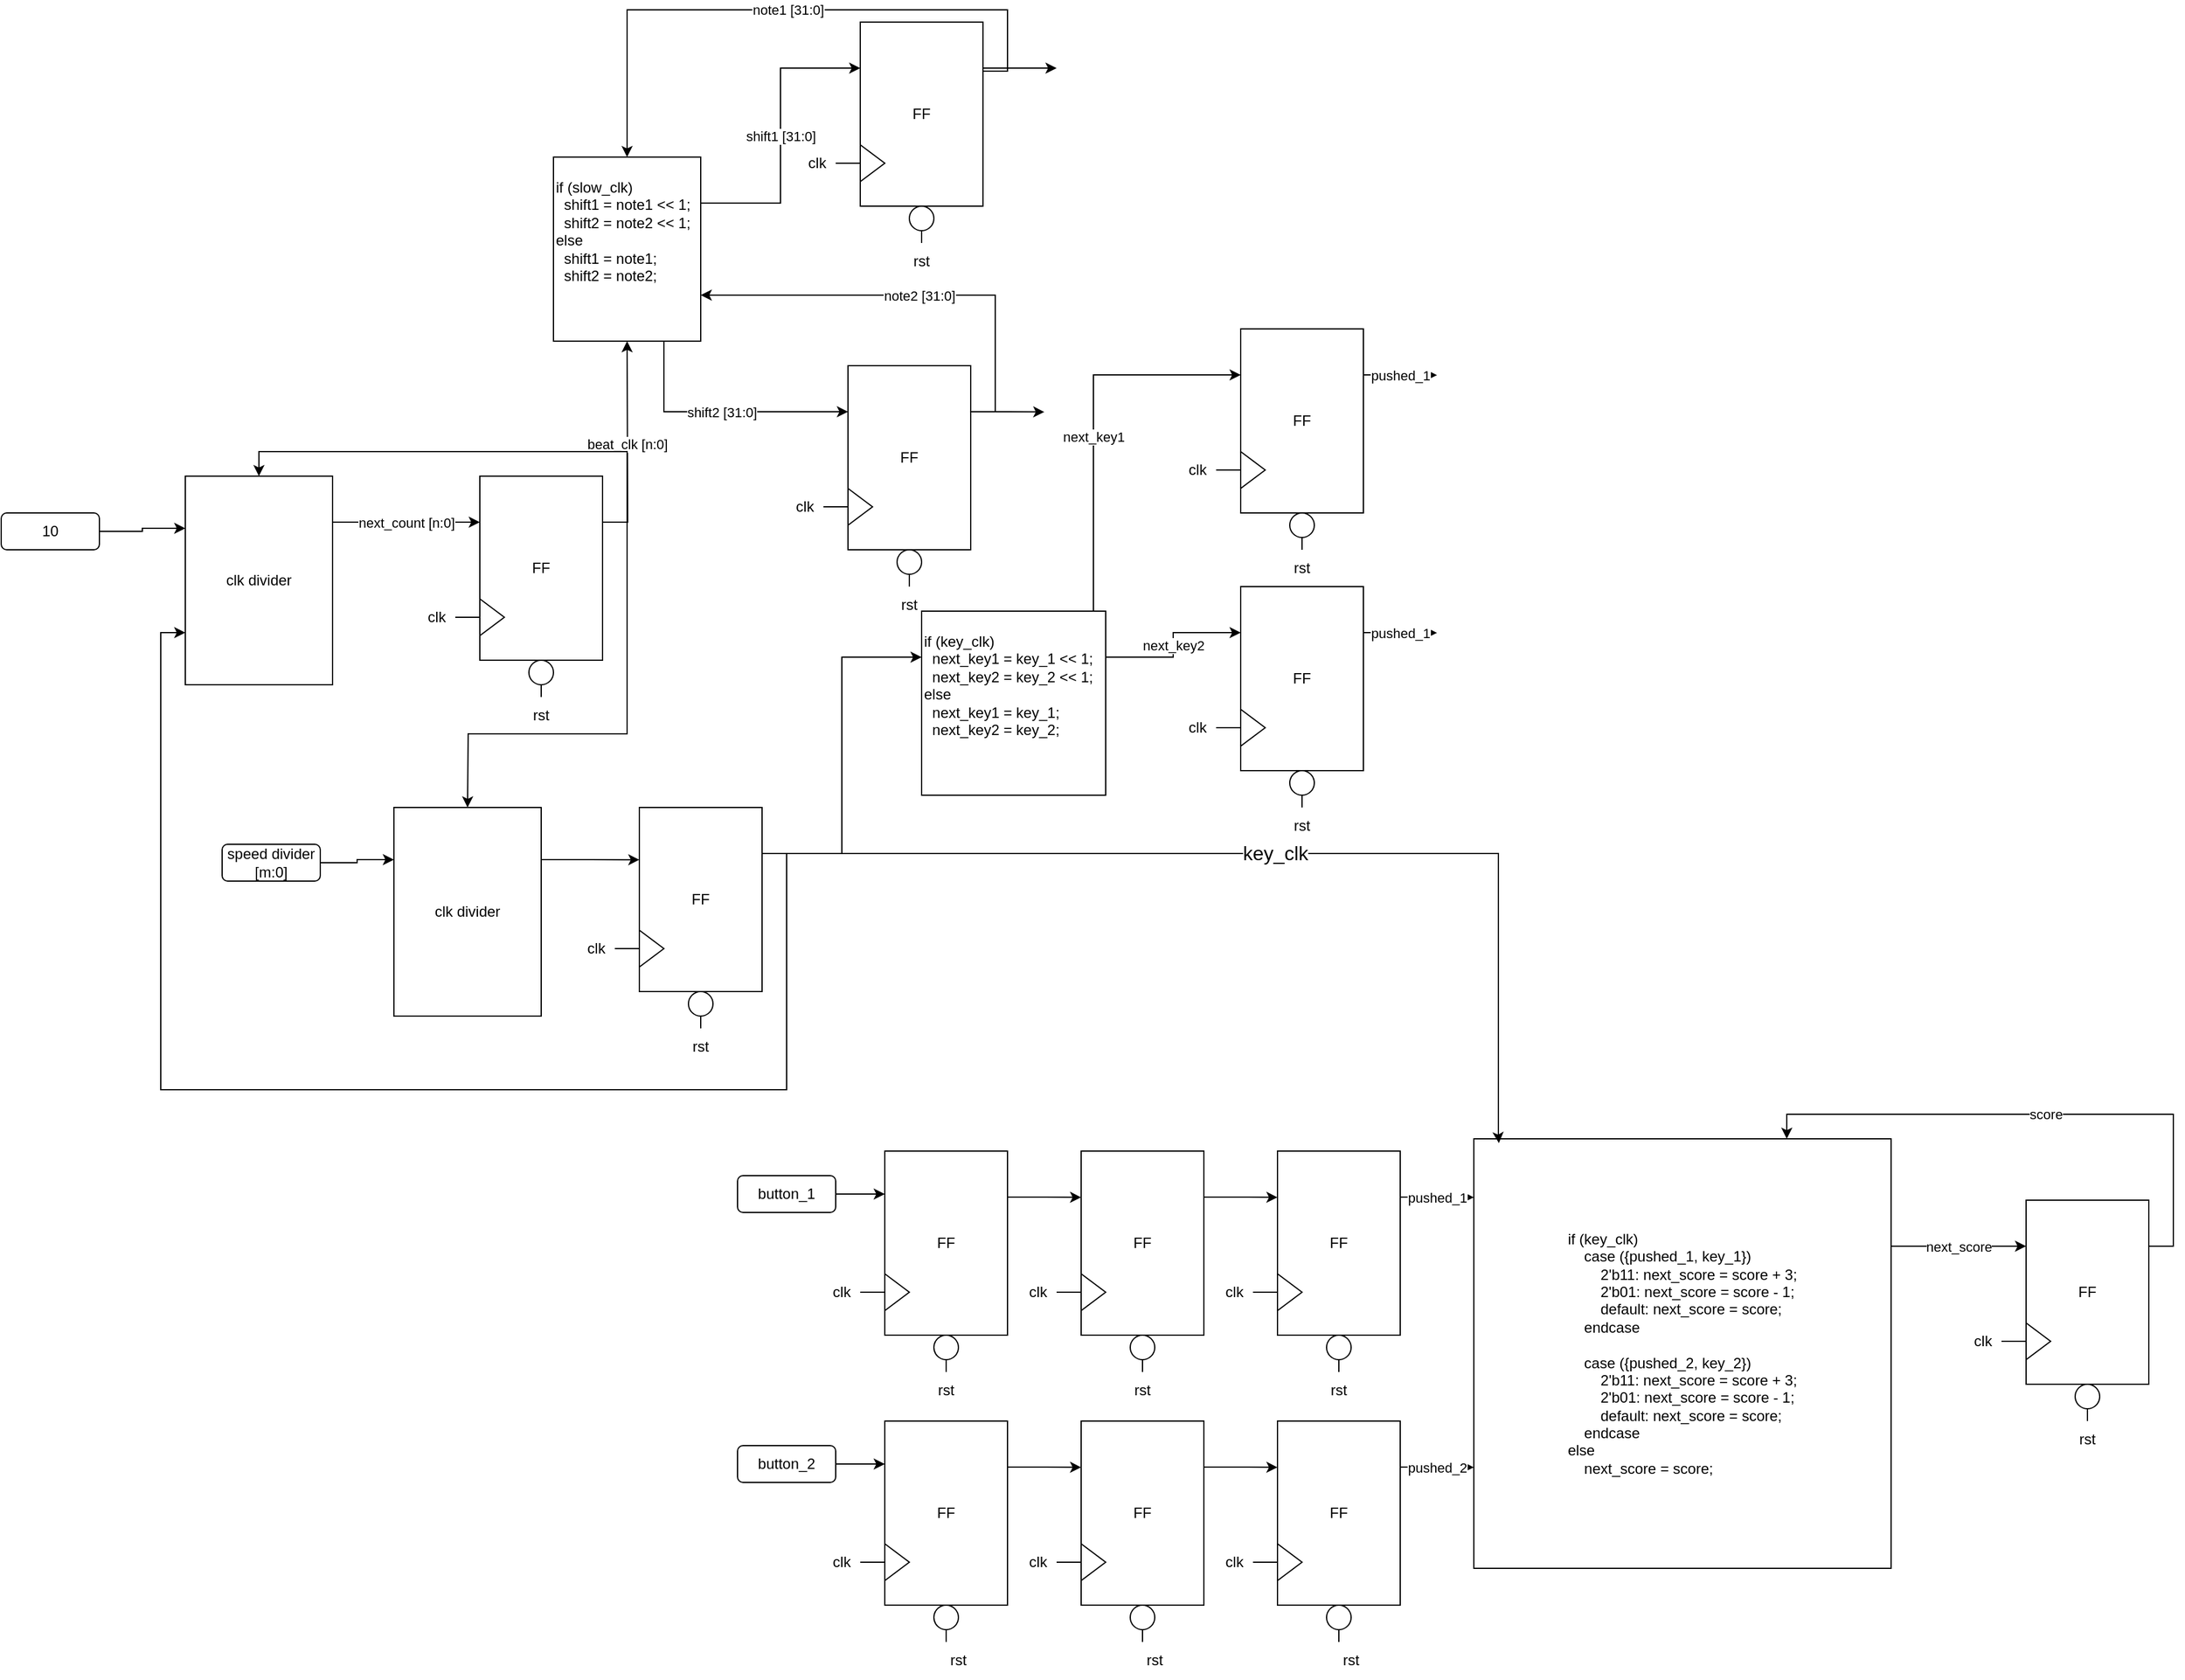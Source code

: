 <mxfile version="21.4.0" type="github">
  <diagram name="Page-1" id="1S8q2XNDmcsXaV_S7nfN">
    <mxGraphModel dx="2294" dy="880" grid="1" gridSize="10" guides="1" tooltips="1" connect="1" arrows="1" fold="1" page="1" pageScale="1" pageWidth="850" pageHeight="1100" math="0" shadow="0">
      <root>
        <mxCell id="0" />
        <mxCell id="1" parent="0" />
        <mxCell id="_48ezdWUlMI7r6iwSk9w-1" value="" style="group" parent="1" connectable="0" vertex="1">
          <mxGeometry x="570" y="100" width="150" height="210" as="geometry" />
        </mxCell>
        <mxCell id="_48ezdWUlMI7r6iwSk9w-2" style="edgeStyle=orthogonalEdgeStyle;rounded=0;orthogonalLoop=1;jettySize=auto;html=1;exitX=1;exitY=0.25;exitDx=0;exitDy=0;" parent="_48ezdWUlMI7r6iwSk9w-1" source="_48ezdWUlMI7r6iwSk9w-3" edge="1">
          <mxGeometry relative="1" as="geometry">
            <mxPoint x="210.0" y="37.538" as="targetPoint" />
          </mxGeometry>
        </mxCell>
        <mxCell id="_48ezdWUlMI7r6iwSk9w-3" value="FF" style="rounded=0;whiteSpace=wrap;html=1;" parent="_48ezdWUlMI7r6iwSk9w-1" vertex="1">
          <mxGeometry x="50" width="100" height="150" as="geometry" />
        </mxCell>
        <mxCell id="_48ezdWUlMI7r6iwSk9w-4" value="" style="triangle;whiteSpace=wrap;html=1;" parent="_48ezdWUlMI7r6iwSk9w-1" vertex="1">
          <mxGeometry x="50" y="100" width="20" height="30" as="geometry" />
        </mxCell>
        <mxCell id="_48ezdWUlMI7r6iwSk9w-5" value="" style="ellipse;whiteSpace=wrap;html=1;aspect=fixed;" parent="_48ezdWUlMI7r6iwSk9w-1" vertex="1">
          <mxGeometry x="90" y="150" width="20" height="20" as="geometry" />
        </mxCell>
        <mxCell id="_48ezdWUlMI7r6iwSk9w-6" value="" style="endArrow=none;html=1;rounded=0;exitX=0;exitY=0.5;exitDx=0;exitDy=0;" parent="_48ezdWUlMI7r6iwSk9w-1" source="_48ezdWUlMI7r6iwSk9w-4" edge="1">
          <mxGeometry width="50" height="50" relative="1" as="geometry">
            <mxPoint x="60" y="140" as="sourcePoint" />
            <mxPoint x="30" y="115" as="targetPoint" />
          </mxGeometry>
        </mxCell>
        <mxCell id="_48ezdWUlMI7r6iwSk9w-7" value="clk" style="text;html=1;strokeColor=none;fillColor=none;align=center;verticalAlign=middle;whiteSpace=wrap;rounded=0;" parent="_48ezdWUlMI7r6iwSk9w-1" vertex="1">
          <mxGeometry y="100" width="30" height="30" as="geometry" />
        </mxCell>
        <mxCell id="_48ezdWUlMI7r6iwSk9w-8" value="rst" style="text;html=1;strokeColor=none;fillColor=none;align=center;verticalAlign=middle;whiteSpace=wrap;rounded=0;" parent="_48ezdWUlMI7r6iwSk9w-1" vertex="1">
          <mxGeometry x="85" y="180" width="30" height="30" as="geometry" />
        </mxCell>
        <mxCell id="_48ezdWUlMI7r6iwSk9w-9" value="" style="endArrow=none;html=1;rounded=0;exitX=0.5;exitY=0;exitDx=0;exitDy=0;entryX=0.5;entryY=1;entryDx=0;entryDy=0;" parent="_48ezdWUlMI7r6iwSk9w-1" source="_48ezdWUlMI7r6iwSk9w-8" target="_48ezdWUlMI7r6iwSk9w-5" edge="1">
          <mxGeometry width="50" height="50" relative="1" as="geometry">
            <mxPoint x="60" y="140" as="sourcePoint" />
            <mxPoint x="110" y="90" as="targetPoint" />
          </mxGeometry>
        </mxCell>
        <mxCell id="_48ezdWUlMI7r6iwSk9w-10" value="next_count [n:0]" style="edgeStyle=orthogonalEdgeStyle;rounded=0;orthogonalLoop=1;jettySize=auto;html=1;entryX=0;entryY=0.25;entryDx=0;entryDy=0;" parent="1" source="_48ezdWUlMI7r6iwSk9w-11" target="_48ezdWUlMI7r6iwSk9w-14" edge="1">
          <mxGeometry relative="1" as="geometry">
            <Array as="points">
              <mxPoint x="250" y="508" />
            </Array>
          </mxGeometry>
        </mxCell>
        <mxCell id="_48ezdWUlMI7r6iwSk9w-11" value="clk divider" style="rounded=0;whiteSpace=wrap;html=1;" parent="1" vertex="1">
          <mxGeometry x="70" y="470" width="120" height="170" as="geometry" />
        </mxCell>
        <mxCell id="_48ezdWUlMI7r6iwSk9w-12" value="" style="group" parent="1" connectable="0" vertex="1">
          <mxGeometry x="260" y="470" width="150" height="210" as="geometry" />
        </mxCell>
        <mxCell id="_48ezdWUlMI7r6iwSk9w-13" value="beat_clk [n:0]" style="edgeStyle=orthogonalEdgeStyle;rounded=0;orthogonalLoop=1;jettySize=auto;html=1;exitX=1;exitY=0.25;exitDx=0;exitDy=0;" parent="_48ezdWUlMI7r6iwSk9w-12" source="_48ezdWUlMI7r6iwSk9w-14" edge="1">
          <mxGeometry relative="1" as="geometry">
            <mxPoint x="170" y="-110" as="targetPoint" />
          </mxGeometry>
        </mxCell>
        <mxCell id="7CatKWjEML8j9O0Hms15-1" style="edgeStyle=orthogonalEdgeStyle;rounded=0;hachureGap=4;orthogonalLoop=1;jettySize=auto;html=1;exitX=1;exitY=0.25;exitDx=0;exitDy=0;fontFamily=Architects Daughter;fontSource=https%3A%2F%2Ffonts.googleapis.com%2Fcss%3Ffamily%3DArchitects%2BDaughter;fontSize=16;" edge="1" parent="_48ezdWUlMI7r6iwSk9w-12" source="_48ezdWUlMI7r6iwSk9w-14">
          <mxGeometry relative="1" as="geometry">
            <mxPoint x="40" y="270" as="targetPoint" />
          </mxGeometry>
        </mxCell>
        <mxCell id="_48ezdWUlMI7r6iwSk9w-14" value="FF" style="rounded=0;whiteSpace=wrap;html=1;" parent="_48ezdWUlMI7r6iwSk9w-12" vertex="1">
          <mxGeometry x="50" width="100" height="150" as="geometry" />
        </mxCell>
        <mxCell id="_48ezdWUlMI7r6iwSk9w-15" value="" style="triangle;whiteSpace=wrap;html=1;" parent="_48ezdWUlMI7r6iwSk9w-12" vertex="1">
          <mxGeometry x="50" y="100" width="20" height="30" as="geometry" />
        </mxCell>
        <mxCell id="_48ezdWUlMI7r6iwSk9w-16" value="" style="ellipse;whiteSpace=wrap;html=1;aspect=fixed;" parent="_48ezdWUlMI7r6iwSk9w-12" vertex="1">
          <mxGeometry x="90" y="150" width="20" height="20" as="geometry" />
        </mxCell>
        <mxCell id="_48ezdWUlMI7r6iwSk9w-17" value="" style="endArrow=none;html=1;rounded=0;exitX=0;exitY=0.5;exitDx=0;exitDy=0;" parent="_48ezdWUlMI7r6iwSk9w-12" source="_48ezdWUlMI7r6iwSk9w-15" edge="1">
          <mxGeometry width="50" height="50" relative="1" as="geometry">
            <mxPoint x="60" y="140" as="sourcePoint" />
            <mxPoint x="30" y="115" as="targetPoint" />
          </mxGeometry>
        </mxCell>
        <mxCell id="_48ezdWUlMI7r6iwSk9w-18" value="clk" style="text;html=1;strokeColor=none;fillColor=none;align=center;verticalAlign=middle;whiteSpace=wrap;rounded=0;" parent="_48ezdWUlMI7r6iwSk9w-12" vertex="1">
          <mxGeometry y="100" width="30" height="30" as="geometry" />
        </mxCell>
        <mxCell id="_48ezdWUlMI7r6iwSk9w-19" value="rst" style="text;html=1;strokeColor=none;fillColor=none;align=center;verticalAlign=middle;whiteSpace=wrap;rounded=0;" parent="_48ezdWUlMI7r6iwSk9w-12" vertex="1">
          <mxGeometry x="85" y="180" width="30" height="30" as="geometry" />
        </mxCell>
        <mxCell id="_48ezdWUlMI7r6iwSk9w-20" value="" style="endArrow=none;html=1;rounded=0;exitX=0.5;exitY=0;exitDx=0;exitDy=0;entryX=0.5;entryY=1;entryDx=0;entryDy=0;" parent="_48ezdWUlMI7r6iwSk9w-12" source="_48ezdWUlMI7r6iwSk9w-19" target="_48ezdWUlMI7r6iwSk9w-16" edge="1">
          <mxGeometry width="50" height="50" relative="1" as="geometry">
            <mxPoint x="60" y="140" as="sourcePoint" />
            <mxPoint x="110" y="90" as="targetPoint" />
          </mxGeometry>
        </mxCell>
        <mxCell id="_48ezdWUlMI7r6iwSk9w-21" style="edgeStyle=orthogonalEdgeStyle;rounded=0;orthogonalLoop=1;jettySize=auto;html=1;entryX=0;entryY=0.25;entryDx=0;entryDy=0;" parent="1" source="_48ezdWUlMI7r6iwSk9w-22" target="7CatKWjEML8j9O0Hms15-13" edge="1">
          <mxGeometry relative="1" as="geometry" />
        </mxCell>
        <mxCell id="_48ezdWUlMI7r6iwSk9w-22" value="speed divider [m:0]" style="text;html=1;strokeColor=default;fillColor=none;align=center;verticalAlign=middle;whiteSpace=wrap;rounded=1;" parent="1" vertex="1">
          <mxGeometry x="100" y="770" width="80" height="30" as="geometry" />
        </mxCell>
        <mxCell id="_48ezdWUlMI7r6iwSk9w-23" style="edgeStyle=orthogonalEdgeStyle;rounded=0;orthogonalLoop=1;jettySize=auto;html=1;exitX=1;exitY=0.25;exitDx=0;exitDy=0;entryX=0.5;entryY=0;entryDx=0;entryDy=0;" parent="1" source="_48ezdWUlMI7r6iwSk9w-14" target="_48ezdWUlMI7r6iwSk9w-11" edge="1">
          <mxGeometry relative="1" as="geometry">
            <Array as="points">
              <mxPoint x="430" y="508" />
              <mxPoint x="430" y="450" />
              <mxPoint x="130" y="450" />
            </Array>
          </mxGeometry>
        </mxCell>
        <mxCell id="_48ezdWUlMI7r6iwSk9w-24" value="shift2 [31:0]" style="edgeStyle=orthogonalEdgeStyle;rounded=0;orthogonalLoop=1;jettySize=auto;html=1;exitX=0.75;exitY=1;exitDx=0;exitDy=0;entryX=0;entryY=0.25;entryDx=0;entryDy=0;" parent="1" source="_48ezdWUlMI7r6iwSk9w-26" target="_48ezdWUlMI7r6iwSk9w-29" edge="1">
          <mxGeometry relative="1" as="geometry" />
        </mxCell>
        <mxCell id="_48ezdWUlMI7r6iwSk9w-25" value="shift1 [31:0]" style="edgeStyle=orthogonalEdgeStyle;rounded=0;orthogonalLoop=1;jettySize=auto;html=1;exitX=1;exitY=0.25;exitDx=0;exitDy=0;entryX=0;entryY=0.25;entryDx=0;entryDy=0;" parent="1" source="_48ezdWUlMI7r6iwSk9w-26" target="_48ezdWUlMI7r6iwSk9w-3" edge="1">
          <mxGeometry relative="1" as="geometry" />
        </mxCell>
        <mxCell id="_48ezdWUlMI7r6iwSk9w-26" value="&lt;div align=&quot;left&quot;&gt;if (slow_clk)&lt;/div&gt;&lt;div align=&quot;left&quot;&gt;&amp;nbsp; shift1 = note1 &amp;lt;&amp;lt; 1;&lt;/div&gt;&lt;div align=&quot;left&quot;&gt;&amp;nbsp; shift2 = note2 &amp;lt;&amp;lt; 1;&lt;/div&gt;&lt;div align=&quot;left&quot;&gt;else&lt;/div&gt;&lt;div align=&quot;left&quot;&gt;&amp;nbsp; shift1 = note1;&lt;/div&gt;&lt;div align=&quot;left&quot;&gt;&amp;nbsp; shift2 = note2;&lt;br&gt;&lt;/div&gt;&lt;div align=&quot;left&quot;&gt;&lt;br&gt;&lt;/div&gt;&lt;div align=&quot;left&quot;&gt;&lt;br&gt;&lt;/div&gt;" style="rounded=0;whiteSpace=wrap;html=1;align=left;" parent="1" vertex="1">
          <mxGeometry x="370" y="210" width="120" height="150" as="geometry" />
        </mxCell>
        <mxCell id="_48ezdWUlMI7r6iwSk9w-27" value="" style="group" parent="1" connectable="0" vertex="1">
          <mxGeometry x="560" y="380" width="150" height="210" as="geometry" />
        </mxCell>
        <mxCell id="_48ezdWUlMI7r6iwSk9w-28" style="edgeStyle=orthogonalEdgeStyle;rounded=0;orthogonalLoop=1;jettySize=auto;html=1;exitX=1;exitY=0.25;exitDx=0;exitDy=0;" parent="_48ezdWUlMI7r6iwSk9w-27" source="_48ezdWUlMI7r6iwSk9w-29" edge="1">
          <mxGeometry relative="1" as="geometry">
            <mxPoint x="210" y="37.714" as="targetPoint" />
          </mxGeometry>
        </mxCell>
        <mxCell id="_48ezdWUlMI7r6iwSk9w-29" value="FF" style="rounded=0;whiteSpace=wrap;html=1;" parent="_48ezdWUlMI7r6iwSk9w-27" vertex="1">
          <mxGeometry x="50" width="100" height="150" as="geometry" />
        </mxCell>
        <mxCell id="_48ezdWUlMI7r6iwSk9w-30" value="" style="triangle;whiteSpace=wrap;html=1;" parent="_48ezdWUlMI7r6iwSk9w-27" vertex="1">
          <mxGeometry x="50" y="100" width="20" height="30" as="geometry" />
        </mxCell>
        <mxCell id="_48ezdWUlMI7r6iwSk9w-31" value="" style="ellipse;whiteSpace=wrap;html=1;aspect=fixed;" parent="_48ezdWUlMI7r6iwSk9w-27" vertex="1">
          <mxGeometry x="90" y="150" width="20" height="20" as="geometry" />
        </mxCell>
        <mxCell id="_48ezdWUlMI7r6iwSk9w-32" value="" style="endArrow=none;html=1;rounded=0;exitX=0;exitY=0.5;exitDx=0;exitDy=0;" parent="_48ezdWUlMI7r6iwSk9w-27" source="_48ezdWUlMI7r6iwSk9w-30" edge="1">
          <mxGeometry width="50" height="50" relative="1" as="geometry">
            <mxPoint x="60" y="140" as="sourcePoint" />
            <mxPoint x="30" y="115" as="targetPoint" />
          </mxGeometry>
        </mxCell>
        <mxCell id="_48ezdWUlMI7r6iwSk9w-33" value="clk" style="text;html=1;strokeColor=none;fillColor=none;align=center;verticalAlign=middle;whiteSpace=wrap;rounded=0;" parent="_48ezdWUlMI7r6iwSk9w-27" vertex="1">
          <mxGeometry y="100" width="30" height="30" as="geometry" />
        </mxCell>
        <mxCell id="_48ezdWUlMI7r6iwSk9w-34" value="rst" style="text;html=1;strokeColor=none;fillColor=none;align=center;verticalAlign=middle;whiteSpace=wrap;rounded=0;" parent="_48ezdWUlMI7r6iwSk9w-27" vertex="1">
          <mxGeometry x="85" y="180" width="30" height="30" as="geometry" />
        </mxCell>
        <mxCell id="_48ezdWUlMI7r6iwSk9w-35" value="" style="endArrow=none;html=1;rounded=0;exitX=0.5;exitY=0;exitDx=0;exitDy=0;entryX=0.5;entryY=1;entryDx=0;entryDy=0;" parent="_48ezdWUlMI7r6iwSk9w-27" source="_48ezdWUlMI7r6iwSk9w-34" target="_48ezdWUlMI7r6iwSk9w-31" edge="1">
          <mxGeometry width="50" height="50" relative="1" as="geometry">
            <mxPoint x="60" y="140" as="sourcePoint" />
            <mxPoint x="110" y="90" as="targetPoint" />
          </mxGeometry>
        </mxCell>
        <mxCell id="_48ezdWUlMI7r6iwSk9w-36" value="note2 [31:0]" style="edgeStyle=orthogonalEdgeStyle;rounded=0;orthogonalLoop=1;jettySize=auto;html=1;exitX=1;exitY=0.25;exitDx=0;exitDy=0;entryX=1;entryY=0.75;entryDx=0;entryDy=0;" parent="1" source="_48ezdWUlMI7r6iwSk9w-29" target="_48ezdWUlMI7r6iwSk9w-26" edge="1">
          <mxGeometry relative="1" as="geometry">
            <Array as="points">
              <mxPoint x="730" y="418" />
              <mxPoint x="730" y="322" />
            </Array>
          </mxGeometry>
        </mxCell>
        <mxCell id="_48ezdWUlMI7r6iwSk9w-37" value="note1 [31:0]" style="edgeStyle=orthogonalEdgeStyle;rounded=0;orthogonalLoop=1;jettySize=auto;html=1;exitX=1;exitY=0.25;exitDx=0;exitDy=0;entryX=0.5;entryY=0;entryDx=0;entryDy=0;" parent="1" source="_48ezdWUlMI7r6iwSk9w-3" target="_48ezdWUlMI7r6iwSk9w-26" edge="1">
          <mxGeometry relative="1" as="geometry">
            <Array as="points">
              <mxPoint x="720" y="140" />
              <mxPoint x="740" y="140" />
              <mxPoint x="740" y="90" />
              <mxPoint x="430" y="90" />
            </Array>
          </mxGeometry>
        </mxCell>
        <mxCell id="7CatKWjEML8j9O0Hms15-3" value="" style="group" connectable="0" vertex="1" parent="1">
          <mxGeometry x="390" y="740" width="150" height="210" as="geometry" />
        </mxCell>
        <mxCell id="7CatKWjEML8j9O0Hms15-6" value="FF" style="rounded=0;whiteSpace=wrap;html=1;" vertex="1" parent="7CatKWjEML8j9O0Hms15-3">
          <mxGeometry x="50" width="100" height="150" as="geometry" />
        </mxCell>
        <mxCell id="7CatKWjEML8j9O0Hms15-7" value="" style="triangle;whiteSpace=wrap;html=1;" vertex="1" parent="7CatKWjEML8j9O0Hms15-3">
          <mxGeometry x="50" y="100" width="20" height="30" as="geometry" />
        </mxCell>
        <mxCell id="7CatKWjEML8j9O0Hms15-8" value="" style="ellipse;whiteSpace=wrap;html=1;aspect=fixed;" vertex="1" parent="7CatKWjEML8j9O0Hms15-3">
          <mxGeometry x="90" y="150" width="20" height="20" as="geometry" />
        </mxCell>
        <mxCell id="7CatKWjEML8j9O0Hms15-9" value="" style="endArrow=none;html=1;rounded=0;exitX=0;exitY=0.5;exitDx=0;exitDy=0;" edge="1" parent="7CatKWjEML8j9O0Hms15-3" source="7CatKWjEML8j9O0Hms15-7">
          <mxGeometry width="50" height="50" relative="1" as="geometry">
            <mxPoint x="60" y="140" as="sourcePoint" />
            <mxPoint x="30" y="115" as="targetPoint" />
          </mxGeometry>
        </mxCell>
        <mxCell id="7CatKWjEML8j9O0Hms15-10" value="clk" style="text;html=1;strokeColor=none;fillColor=none;align=center;verticalAlign=middle;whiteSpace=wrap;rounded=0;" vertex="1" parent="7CatKWjEML8j9O0Hms15-3">
          <mxGeometry y="100" width="30" height="30" as="geometry" />
        </mxCell>
        <mxCell id="7CatKWjEML8j9O0Hms15-11" value="rst" style="text;html=1;strokeColor=none;fillColor=none;align=center;verticalAlign=middle;whiteSpace=wrap;rounded=0;" vertex="1" parent="7CatKWjEML8j9O0Hms15-3">
          <mxGeometry x="85" y="180" width="30" height="30" as="geometry" />
        </mxCell>
        <mxCell id="7CatKWjEML8j9O0Hms15-12" value="" style="endArrow=none;html=1;rounded=0;exitX=0.5;exitY=0;exitDx=0;exitDy=0;entryX=0.5;entryY=1;entryDx=0;entryDy=0;" edge="1" parent="7CatKWjEML8j9O0Hms15-3" source="7CatKWjEML8j9O0Hms15-11" target="7CatKWjEML8j9O0Hms15-8">
          <mxGeometry width="50" height="50" relative="1" as="geometry">
            <mxPoint x="60" y="140" as="sourcePoint" />
            <mxPoint x="110" y="90" as="targetPoint" />
          </mxGeometry>
        </mxCell>
        <mxCell id="7CatKWjEML8j9O0Hms15-14" style="edgeStyle=orthogonalEdgeStyle;rounded=0;hachureGap=4;orthogonalLoop=1;jettySize=auto;html=1;exitX=1;exitY=0.25;exitDx=0;exitDy=0;entryX=0;entryY=0.284;entryDx=0;entryDy=0;entryPerimeter=0;fontFamily=Architects Daughter;fontSource=https%3A%2F%2Ffonts.googleapis.com%2Fcss%3Ffamily%3DArchitects%2BDaughter;fontSize=16;" edge="1" parent="1" source="7CatKWjEML8j9O0Hms15-13" target="7CatKWjEML8j9O0Hms15-6">
          <mxGeometry relative="1" as="geometry" />
        </mxCell>
        <mxCell id="7CatKWjEML8j9O0Hms15-13" value="clk divider" style="rounded=0;whiteSpace=wrap;html=1;" vertex="1" parent="1">
          <mxGeometry x="240" y="740" width="120" height="170" as="geometry" />
        </mxCell>
        <mxCell id="7CatKWjEML8j9O0Hms15-19" style="edgeStyle=orthogonalEdgeStyle;rounded=0;hachureGap=4;orthogonalLoop=1;jettySize=auto;html=1;entryX=0;entryY=0.25;entryDx=0;entryDy=0;fontFamily=Architects Daughter;fontSource=https%3A%2F%2Ffonts.googleapis.com%2Fcss%3Ffamily%3DArchitects%2BDaughter;fontSize=16;" edge="1" parent="1" source="7CatKWjEML8j9O0Hms15-18" target="_48ezdWUlMI7r6iwSk9w-11">
          <mxGeometry relative="1" as="geometry" />
        </mxCell>
        <mxCell id="7CatKWjEML8j9O0Hms15-18" value="10" style="text;html=1;strokeColor=default;fillColor=none;align=center;verticalAlign=middle;whiteSpace=wrap;rounded=1;" vertex="1" parent="1">
          <mxGeometry x="-80" y="500" width="80" height="30" as="geometry" />
        </mxCell>
        <mxCell id="7CatKWjEML8j9O0Hms15-22" style="edgeStyle=orthogonalEdgeStyle;rounded=0;orthogonalLoop=1;jettySize=auto;html=1;exitX=1;exitY=0.25;exitDx=0;exitDy=0;entryX=0;entryY=0.75;entryDx=0;entryDy=0;" edge="1" parent="1" source="7CatKWjEML8j9O0Hms15-6" target="_48ezdWUlMI7r6iwSk9w-11">
          <mxGeometry relative="1" as="geometry">
            <Array as="points">
              <mxPoint x="560" y="778" />
              <mxPoint x="560" y="970" />
              <mxPoint x="50" y="970" />
              <mxPoint x="50" y="598" />
            </Array>
          </mxGeometry>
        </mxCell>
        <mxCell id="7CatKWjEML8j9O0Hms15-23" value="" style="group" connectable="0" vertex="1" parent="1">
          <mxGeometry x="590" y="1020" width="150" height="210" as="geometry" />
        </mxCell>
        <mxCell id="7CatKWjEML8j9O0Hms15-24" style="edgeStyle=orthogonalEdgeStyle;rounded=0;orthogonalLoop=1;jettySize=auto;html=1;exitX=1;exitY=0.25;exitDx=0;exitDy=0;" edge="1" parent="7CatKWjEML8j9O0Hms15-23" source="7CatKWjEML8j9O0Hms15-25">
          <mxGeometry relative="1" as="geometry">
            <mxPoint x="210" y="37.714" as="targetPoint" />
          </mxGeometry>
        </mxCell>
        <mxCell id="7CatKWjEML8j9O0Hms15-25" value="FF" style="rounded=0;whiteSpace=wrap;html=1;" vertex="1" parent="7CatKWjEML8j9O0Hms15-23">
          <mxGeometry x="50" width="100" height="150" as="geometry" />
        </mxCell>
        <mxCell id="7CatKWjEML8j9O0Hms15-26" value="" style="triangle;whiteSpace=wrap;html=1;" vertex="1" parent="7CatKWjEML8j9O0Hms15-23">
          <mxGeometry x="50" y="100" width="20" height="30" as="geometry" />
        </mxCell>
        <mxCell id="7CatKWjEML8j9O0Hms15-27" value="" style="ellipse;whiteSpace=wrap;html=1;aspect=fixed;" vertex="1" parent="7CatKWjEML8j9O0Hms15-23">
          <mxGeometry x="90" y="150" width="20" height="20" as="geometry" />
        </mxCell>
        <mxCell id="7CatKWjEML8j9O0Hms15-28" value="" style="endArrow=none;html=1;rounded=0;exitX=0;exitY=0.5;exitDx=0;exitDy=0;" edge="1" parent="7CatKWjEML8j9O0Hms15-23" source="7CatKWjEML8j9O0Hms15-26">
          <mxGeometry width="50" height="50" relative="1" as="geometry">
            <mxPoint x="60" y="140" as="sourcePoint" />
            <mxPoint x="30" y="115" as="targetPoint" />
          </mxGeometry>
        </mxCell>
        <mxCell id="7CatKWjEML8j9O0Hms15-29" value="clk" style="text;html=1;strokeColor=none;fillColor=none;align=center;verticalAlign=middle;whiteSpace=wrap;rounded=0;" vertex="1" parent="7CatKWjEML8j9O0Hms15-23">
          <mxGeometry y="100" width="30" height="30" as="geometry" />
        </mxCell>
        <mxCell id="7CatKWjEML8j9O0Hms15-30" value="rst" style="text;html=1;strokeColor=none;fillColor=none;align=center;verticalAlign=middle;whiteSpace=wrap;rounded=0;" vertex="1" parent="7CatKWjEML8j9O0Hms15-23">
          <mxGeometry x="85" y="180" width="30" height="30" as="geometry" />
        </mxCell>
        <mxCell id="7CatKWjEML8j9O0Hms15-31" value="" style="endArrow=none;html=1;rounded=0;exitX=0.5;exitY=0;exitDx=0;exitDy=0;entryX=0.5;entryY=1;entryDx=0;entryDy=0;" edge="1" parent="7CatKWjEML8j9O0Hms15-23" source="7CatKWjEML8j9O0Hms15-30" target="7CatKWjEML8j9O0Hms15-27">
          <mxGeometry width="50" height="50" relative="1" as="geometry">
            <mxPoint x="60" y="140" as="sourcePoint" />
            <mxPoint x="110" y="90" as="targetPoint" />
          </mxGeometry>
        </mxCell>
        <mxCell id="7CatKWjEML8j9O0Hms15-32" value="" style="group" connectable="0" vertex="1" parent="1">
          <mxGeometry x="750" y="1020" width="150" height="210" as="geometry" />
        </mxCell>
        <mxCell id="7CatKWjEML8j9O0Hms15-33" style="edgeStyle=orthogonalEdgeStyle;rounded=0;orthogonalLoop=1;jettySize=auto;html=1;exitX=1;exitY=0.25;exitDx=0;exitDy=0;" edge="1" parent="7CatKWjEML8j9O0Hms15-32" source="7CatKWjEML8j9O0Hms15-34">
          <mxGeometry relative="1" as="geometry">
            <mxPoint x="210" y="37.714" as="targetPoint" />
          </mxGeometry>
        </mxCell>
        <mxCell id="7CatKWjEML8j9O0Hms15-34" value="FF" style="rounded=0;whiteSpace=wrap;html=1;" vertex="1" parent="7CatKWjEML8j9O0Hms15-32">
          <mxGeometry x="50" width="100" height="150" as="geometry" />
        </mxCell>
        <mxCell id="7CatKWjEML8j9O0Hms15-35" value="" style="triangle;whiteSpace=wrap;html=1;" vertex="1" parent="7CatKWjEML8j9O0Hms15-32">
          <mxGeometry x="50" y="100" width="20" height="30" as="geometry" />
        </mxCell>
        <mxCell id="7CatKWjEML8j9O0Hms15-36" value="" style="ellipse;whiteSpace=wrap;html=1;aspect=fixed;" vertex="1" parent="7CatKWjEML8j9O0Hms15-32">
          <mxGeometry x="90" y="150" width="20" height="20" as="geometry" />
        </mxCell>
        <mxCell id="7CatKWjEML8j9O0Hms15-37" value="" style="endArrow=none;html=1;rounded=0;exitX=0;exitY=0.5;exitDx=0;exitDy=0;" edge="1" parent="7CatKWjEML8j9O0Hms15-32" source="7CatKWjEML8j9O0Hms15-35">
          <mxGeometry width="50" height="50" relative="1" as="geometry">
            <mxPoint x="60" y="140" as="sourcePoint" />
            <mxPoint x="30" y="115" as="targetPoint" />
          </mxGeometry>
        </mxCell>
        <mxCell id="7CatKWjEML8j9O0Hms15-38" value="clk" style="text;html=1;strokeColor=none;fillColor=none;align=center;verticalAlign=middle;whiteSpace=wrap;rounded=0;" vertex="1" parent="7CatKWjEML8j9O0Hms15-32">
          <mxGeometry y="100" width="30" height="30" as="geometry" />
        </mxCell>
        <mxCell id="7CatKWjEML8j9O0Hms15-39" value="rst" style="text;html=1;strokeColor=none;fillColor=none;align=center;verticalAlign=middle;whiteSpace=wrap;rounded=0;" vertex="1" parent="7CatKWjEML8j9O0Hms15-32">
          <mxGeometry x="85" y="180" width="30" height="30" as="geometry" />
        </mxCell>
        <mxCell id="7CatKWjEML8j9O0Hms15-40" value="" style="endArrow=none;html=1;rounded=0;exitX=0.5;exitY=0;exitDx=0;exitDy=0;entryX=0.5;entryY=1;entryDx=0;entryDy=0;" edge="1" parent="7CatKWjEML8j9O0Hms15-32" source="7CatKWjEML8j9O0Hms15-39" target="7CatKWjEML8j9O0Hms15-36">
          <mxGeometry width="50" height="50" relative="1" as="geometry">
            <mxPoint x="60" y="140" as="sourcePoint" />
            <mxPoint x="110" y="90" as="targetPoint" />
          </mxGeometry>
        </mxCell>
        <mxCell id="7CatKWjEML8j9O0Hms15-41" value="" style="group" connectable="0" vertex="1" parent="1">
          <mxGeometry x="910" y="1020" width="150" height="210" as="geometry" />
        </mxCell>
        <mxCell id="7CatKWjEML8j9O0Hms15-42" value="pushed_1" style="edgeStyle=orthogonalEdgeStyle;rounded=0;orthogonalLoop=1;jettySize=auto;html=1;exitX=1;exitY=0.25;exitDx=0;exitDy=0;" edge="1" parent="7CatKWjEML8j9O0Hms15-41" source="7CatKWjEML8j9O0Hms15-43">
          <mxGeometry relative="1" as="geometry">
            <mxPoint x="210" y="37.714" as="targetPoint" />
          </mxGeometry>
        </mxCell>
        <mxCell id="7CatKWjEML8j9O0Hms15-43" value="FF" style="rounded=0;whiteSpace=wrap;html=1;" vertex="1" parent="7CatKWjEML8j9O0Hms15-41">
          <mxGeometry x="50" width="100" height="150" as="geometry" />
        </mxCell>
        <mxCell id="7CatKWjEML8j9O0Hms15-44" value="" style="triangle;whiteSpace=wrap;html=1;" vertex="1" parent="7CatKWjEML8j9O0Hms15-41">
          <mxGeometry x="50" y="100" width="20" height="30" as="geometry" />
        </mxCell>
        <mxCell id="7CatKWjEML8j9O0Hms15-45" value="" style="ellipse;whiteSpace=wrap;html=1;aspect=fixed;" vertex="1" parent="7CatKWjEML8j9O0Hms15-41">
          <mxGeometry x="90" y="150" width="20" height="20" as="geometry" />
        </mxCell>
        <mxCell id="7CatKWjEML8j9O0Hms15-46" value="" style="endArrow=none;html=1;rounded=0;exitX=0;exitY=0.5;exitDx=0;exitDy=0;" edge="1" parent="7CatKWjEML8j9O0Hms15-41" source="7CatKWjEML8j9O0Hms15-44">
          <mxGeometry width="50" height="50" relative="1" as="geometry">
            <mxPoint x="60" y="140" as="sourcePoint" />
            <mxPoint x="30" y="115" as="targetPoint" />
          </mxGeometry>
        </mxCell>
        <mxCell id="7CatKWjEML8j9O0Hms15-47" value="clk" style="text;html=1;strokeColor=none;fillColor=none;align=center;verticalAlign=middle;whiteSpace=wrap;rounded=0;" vertex="1" parent="7CatKWjEML8j9O0Hms15-41">
          <mxGeometry y="100" width="30" height="30" as="geometry" />
        </mxCell>
        <mxCell id="7CatKWjEML8j9O0Hms15-48" value="rst" style="text;html=1;strokeColor=none;fillColor=none;align=center;verticalAlign=middle;whiteSpace=wrap;rounded=0;" vertex="1" parent="7CatKWjEML8j9O0Hms15-41">
          <mxGeometry x="85" y="180" width="30" height="30" as="geometry" />
        </mxCell>
        <mxCell id="7CatKWjEML8j9O0Hms15-49" value="" style="endArrow=none;html=1;rounded=0;exitX=0.5;exitY=0;exitDx=0;exitDy=0;entryX=0.5;entryY=1;entryDx=0;entryDy=0;" edge="1" parent="7CatKWjEML8j9O0Hms15-41" source="7CatKWjEML8j9O0Hms15-48" target="7CatKWjEML8j9O0Hms15-45">
          <mxGeometry width="50" height="50" relative="1" as="geometry">
            <mxPoint x="60" y="140" as="sourcePoint" />
            <mxPoint x="110" y="90" as="targetPoint" />
          </mxGeometry>
        </mxCell>
        <mxCell id="7CatKWjEML8j9O0Hms15-60" style="edgeStyle=orthogonalEdgeStyle;rounded=0;orthogonalLoop=1;jettySize=auto;html=1;" edge="1" parent="1" source="7CatKWjEML8j9O0Hms15-59">
          <mxGeometry relative="1" as="geometry">
            <mxPoint x="640" y="1055" as="targetPoint" />
          </mxGeometry>
        </mxCell>
        <mxCell id="7CatKWjEML8j9O0Hms15-59" value="button_1" style="text;html=1;strokeColor=default;fillColor=none;align=center;verticalAlign=middle;whiteSpace=wrap;rounded=1;" vertex="1" parent="1">
          <mxGeometry x="520" y="1040" width="80" height="30" as="geometry" />
        </mxCell>
        <mxCell id="7CatKWjEML8j9O0Hms15-61" value="" style="group" connectable="0" vertex="1" parent="1">
          <mxGeometry x="600" y="1240" width="150" height="210" as="geometry" />
        </mxCell>
        <mxCell id="7CatKWjEML8j9O0Hms15-62" style="edgeStyle=orthogonalEdgeStyle;rounded=0;orthogonalLoop=1;jettySize=auto;html=1;exitX=1;exitY=0.25;exitDx=0;exitDy=0;" edge="1" parent="7CatKWjEML8j9O0Hms15-61" source="7CatKWjEML8j9O0Hms15-63">
          <mxGeometry relative="1" as="geometry">
            <mxPoint x="200" y="37.714" as="targetPoint" />
          </mxGeometry>
        </mxCell>
        <mxCell id="7CatKWjEML8j9O0Hms15-63" value="FF" style="rounded=0;whiteSpace=wrap;html=1;" vertex="1" parent="7CatKWjEML8j9O0Hms15-61">
          <mxGeometry x="40" width="100" height="150" as="geometry" />
        </mxCell>
        <mxCell id="7CatKWjEML8j9O0Hms15-64" value="" style="triangle;whiteSpace=wrap;html=1;" vertex="1" parent="7CatKWjEML8j9O0Hms15-61">
          <mxGeometry x="40" y="100" width="20" height="30" as="geometry" />
        </mxCell>
        <mxCell id="7CatKWjEML8j9O0Hms15-65" value="" style="ellipse;whiteSpace=wrap;html=1;aspect=fixed;" vertex="1" parent="7CatKWjEML8j9O0Hms15-61">
          <mxGeometry x="80" y="150" width="20" height="20" as="geometry" />
        </mxCell>
        <mxCell id="7CatKWjEML8j9O0Hms15-66" value="" style="endArrow=none;html=1;rounded=0;exitX=0;exitY=0.5;exitDx=0;exitDy=0;" edge="1" parent="7CatKWjEML8j9O0Hms15-61" source="7CatKWjEML8j9O0Hms15-64">
          <mxGeometry width="50" height="50" relative="1" as="geometry">
            <mxPoint x="50" y="140" as="sourcePoint" />
            <mxPoint x="20" y="115" as="targetPoint" />
          </mxGeometry>
        </mxCell>
        <mxCell id="7CatKWjEML8j9O0Hms15-67" value="clk" style="text;html=1;strokeColor=none;fillColor=none;align=center;verticalAlign=middle;whiteSpace=wrap;rounded=0;" vertex="1" parent="7CatKWjEML8j9O0Hms15-61">
          <mxGeometry x="-10" y="100" width="30" height="30" as="geometry" />
        </mxCell>
        <mxCell id="7CatKWjEML8j9O0Hms15-68" value="rst" style="text;html=1;strokeColor=none;fillColor=none;align=center;verticalAlign=middle;whiteSpace=wrap;rounded=0;" vertex="1" parent="7CatKWjEML8j9O0Hms15-61">
          <mxGeometry x="85" y="180" width="30" height="30" as="geometry" />
        </mxCell>
        <mxCell id="7CatKWjEML8j9O0Hms15-69" value="" style="endArrow=none;html=1;rounded=0;exitX=0.5;exitY=0;exitDx=0;exitDy=0;entryX=0.5;entryY=1;entryDx=0;entryDy=0;" edge="1" parent="7CatKWjEML8j9O0Hms15-61" target="7CatKWjEML8j9O0Hms15-65">
          <mxGeometry width="50" height="50" relative="1" as="geometry">
            <mxPoint x="90" y="180" as="sourcePoint" />
            <mxPoint x="100" y="90" as="targetPoint" />
          </mxGeometry>
        </mxCell>
        <mxCell id="7CatKWjEML8j9O0Hms15-70" value="" style="group" connectable="0" vertex="1" parent="1">
          <mxGeometry x="760" y="1240" width="150" height="210" as="geometry" />
        </mxCell>
        <mxCell id="7CatKWjEML8j9O0Hms15-71" style="edgeStyle=orthogonalEdgeStyle;rounded=0;orthogonalLoop=1;jettySize=auto;html=1;exitX=1;exitY=0.25;exitDx=0;exitDy=0;" edge="1" parent="7CatKWjEML8j9O0Hms15-70" source="7CatKWjEML8j9O0Hms15-72">
          <mxGeometry relative="1" as="geometry">
            <mxPoint x="200" y="37.714" as="targetPoint" />
          </mxGeometry>
        </mxCell>
        <mxCell id="7CatKWjEML8j9O0Hms15-72" value="FF" style="rounded=0;whiteSpace=wrap;html=1;" vertex="1" parent="7CatKWjEML8j9O0Hms15-70">
          <mxGeometry x="40" width="100" height="150" as="geometry" />
        </mxCell>
        <mxCell id="7CatKWjEML8j9O0Hms15-73" value="" style="triangle;whiteSpace=wrap;html=1;" vertex="1" parent="7CatKWjEML8j9O0Hms15-70">
          <mxGeometry x="40" y="100" width="20" height="30" as="geometry" />
        </mxCell>
        <mxCell id="7CatKWjEML8j9O0Hms15-74" value="" style="ellipse;whiteSpace=wrap;html=1;aspect=fixed;" vertex="1" parent="7CatKWjEML8j9O0Hms15-70">
          <mxGeometry x="80" y="150" width="20" height="20" as="geometry" />
        </mxCell>
        <mxCell id="7CatKWjEML8j9O0Hms15-75" value="" style="endArrow=none;html=1;rounded=0;exitX=0;exitY=0.5;exitDx=0;exitDy=0;" edge="1" parent="7CatKWjEML8j9O0Hms15-70" source="7CatKWjEML8j9O0Hms15-73">
          <mxGeometry width="50" height="50" relative="1" as="geometry">
            <mxPoint x="50" y="140" as="sourcePoint" />
            <mxPoint x="20" y="115" as="targetPoint" />
          </mxGeometry>
        </mxCell>
        <mxCell id="7CatKWjEML8j9O0Hms15-76" value="clk" style="text;html=1;strokeColor=none;fillColor=none;align=center;verticalAlign=middle;whiteSpace=wrap;rounded=0;" vertex="1" parent="7CatKWjEML8j9O0Hms15-70">
          <mxGeometry x="-10" y="100" width="30" height="30" as="geometry" />
        </mxCell>
        <mxCell id="7CatKWjEML8j9O0Hms15-77" value="rst" style="text;html=1;strokeColor=none;fillColor=none;align=center;verticalAlign=middle;whiteSpace=wrap;rounded=0;" vertex="1" parent="7CatKWjEML8j9O0Hms15-70">
          <mxGeometry x="85" y="180" width="30" height="30" as="geometry" />
        </mxCell>
        <mxCell id="7CatKWjEML8j9O0Hms15-78" value="" style="endArrow=none;html=1;rounded=0;exitX=0.5;exitY=0;exitDx=0;exitDy=0;entryX=0.5;entryY=1;entryDx=0;entryDy=0;" edge="1" parent="7CatKWjEML8j9O0Hms15-70" target="7CatKWjEML8j9O0Hms15-74">
          <mxGeometry width="50" height="50" relative="1" as="geometry">
            <mxPoint x="90" y="180" as="sourcePoint" />
            <mxPoint x="100" y="90" as="targetPoint" />
          </mxGeometry>
        </mxCell>
        <mxCell id="7CatKWjEML8j9O0Hms15-79" value="" style="group" connectable="0" vertex="1" parent="1">
          <mxGeometry x="920" y="1240" width="150" height="210" as="geometry" />
        </mxCell>
        <mxCell id="7CatKWjEML8j9O0Hms15-80" value="pushed_2" style="edgeStyle=orthogonalEdgeStyle;rounded=0;orthogonalLoop=1;jettySize=auto;html=1;exitX=1;exitY=0.25;exitDx=0;exitDy=0;" edge="1" parent="7CatKWjEML8j9O0Hms15-79" source="7CatKWjEML8j9O0Hms15-81">
          <mxGeometry relative="1" as="geometry">
            <mxPoint x="200" y="37.714" as="targetPoint" />
          </mxGeometry>
        </mxCell>
        <mxCell id="7CatKWjEML8j9O0Hms15-81" value="FF" style="rounded=0;whiteSpace=wrap;html=1;" vertex="1" parent="7CatKWjEML8j9O0Hms15-79">
          <mxGeometry x="40" width="100" height="150" as="geometry" />
        </mxCell>
        <mxCell id="7CatKWjEML8j9O0Hms15-82" value="" style="triangle;whiteSpace=wrap;html=1;" vertex="1" parent="7CatKWjEML8j9O0Hms15-79">
          <mxGeometry x="40" y="100" width="20" height="30" as="geometry" />
        </mxCell>
        <mxCell id="7CatKWjEML8j9O0Hms15-83" value="" style="ellipse;whiteSpace=wrap;html=1;aspect=fixed;" vertex="1" parent="7CatKWjEML8j9O0Hms15-79">
          <mxGeometry x="80" y="150" width="20" height="20" as="geometry" />
        </mxCell>
        <mxCell id="7CatKWjEML8j9O0Hms15-84" value="" style="endArrow=none;html=1;rounded=0;exitX=0;exitY=0.5;exitDx=0;exitDy=0;" edge="1" parent="7CatKWjEML8j9O0Hms15-79" source="7CatKWjEML8j9O0Hms15-82">
          <mxGeometry width="50" height="50" relative="1" as="geometry">
            <mxPoint x="50" y="140" as="sourcePoint" />
            <mxPoint x="20" y="115" as="targetPoint" />
          </mxGeometry>
        </mxCell>
        <mxCell id="7CatKWjEML8j9O0Hms15-85" value="clk" style="text;html=1;strokeColor=none;fillColor=none;align=center;verticalAlign=middle;whiteSpace=wrap;rounded=0;" vertex="1" parent="7CatKWjEML8j9O0Hms15-79">
          <mxGeometry x="-10" y="100" width="30" height="30" as="geometry" />
        </mxCell>
        <mxCell id="7CatKWjEML8j9O0Hms15-86" value="rst" style="text;html=1;strokeColor=none;fillColor=none;align=center;verticalAlign=middle;whiteSpace=wrap;rounded=0;" vertex="1" parent="7CatKWjEML8j9O0Hms15-79">
          <mxGeometry x="85" y="180" width="30" height="30" as="geometry" />
        </mxCell>
        <mxCell id="7CatKWjEML8j9O0Hms15-87" value="" style="endArrow=none;html=1;rounded=0;exitX=0.5;exitY=0;exitDx=0;exitDy=0;entryX=0.5;entryY=1;entryDx=0;entryDy=0;" edge="1" parent="7CatKWjEML8j9O0Hms15-79" target="7CatKWjEML8j9O0Hms15-83">
          <mxGeometry width="50" height="50" relative="1" as="geometry">
            <mxPoint x="90" y="180" as="sourcePoint" />
            <mxPoint x="100" y="90" as="targetPoint" />
          </mxGeometry>
        </mxCell>
        <mxCell id="7CatKWjEML8j9O0Hms15-88" style="edgeStyle=orthogonalEdgeStyle;rounded=0;orthogonalLoop=1;jettySize=auto;html=1;" edge="1" parent="1" source="7CatKWjEML8j9O0Hms15-89">
          <mxGeometry relative="1" as="geometry">
            <mxPoint x="640" y="1275" as="targetPoint" />
          </mxGeometry>
        </mxCell>
        <mxCell id="7CatKWjEML8j9O0Hms15-89" value="button_2" style="text;html=1;strokeColor=default;fillColor=none;align=center;verticalAlign=middle;whiteSpace=wrap;rounded=1;" vertex="1" parent="1">
          <mxGeometry x="520" y="1260" width="80" height="30" as="geometry" />
        </mxCell>
        <mxCell id="7CatKWjEML8j9O0Hms15-102" value="next_score" style="edgeStyle=orthogonalEdgeStyle;rounded=0;orthogonalLoop=1;jettySize=auto;html=1;exitX=1;exitY=0.25;exitDx=0;exitDy=0;entryX=0;entryY=0.25;entryDx=0;entryDy=0;" edge="1" parent="1" source="7CatKWjEML8j9O0Hms15-90" target="7CatKWjEML8j9O0Hms15-95">
          <mxGeometry relative="1" as="geometry" />
        </mxCell>
        <mxCell id="7CatKWjEML8j9O0Hms15-90" value="&lt;div style=&quot;text-align: left;&quot;&gt;&lt;span style=&quot;background-color: initial;&quot;&gt;if (key_clk)&lt;/span&gt;&lt;/div&gt;&lt;div style=&quot;text-align: left;&quot;&gt;&lt;span style=&quot;background-color: initial;&quot;&gt;&lt;span style=&quot;&quot;&gt;&lt;span style=&quot;white-space: pre;&quot;&gt;&amp;nbsp;&amp;nbsp;&amp;nbsp;&amp;nbsp;&lt;/span&gt;&lt;/span&gt;case ({pushed_1, key_1})&lt;/span&gt;&lt;/div&gt;&lt;div style=&quot;text-align: left;&quot;&gt;&lt;span style=&quot;background-color: initial;&quot;&gt;&lt;span style=&quot;&quot;&gt;&lt;span style=&quot;white-space: pre;&quot;&gt;&amp;nbsp;&amp;nbsp;&amp;nbsp;&amp;nbsp;&lt;/span&gt;&lt;span style=&quot;&quot;&gt;&lt;span style=&quot;white-space: pre;&quot;&gt;&amp;nbsp;&amp;nbsp;&amp;nbsp;&amp;nbsp;&lt;/span&gt;&lt;/span&gt;2&lt;/span&gt;&#39;b11: next_score = score + 3;&lt;br&gt;&lt;/span&gt;&lt;/div&gt;&lt;div style=&quot;text-align: left;&quot;&gt;&lt;span style=&quot;background-color: initial;&quot;&gt;&lt;span style=&quot;&quot;&gt;&lt;span style=&quot;white-space: pre;&quot;&gt;&amp;nbsp;&amp;nbsp;&amp;nbsp;&amp;nbsp;&lt;/span&gt;&lt;/span&gt;&lt;span style=&quot;&quot;&gt;&lt;span style=&quot;white-space: pre;&quot;&gt;&amp;nbsp;&amp;nbsp;&amp;nbsp;&amp;nbsp;&lt;/span&gt;&lt;/span&gt;2&#39;b01: next_score = score - 1;&lt;br&gt;&lt;/span&gt;&lt;/div&gt;&lt;div style=&quot;text-align: left;&quot;&gt;&lt;span style=&quot;background-color: initial;&quot;&gt;&lt;span style=&quot;&quot;&gt;&lt;span style=&quot;white-space: pre;&quot;&gt;&amp;nbsp;&amp;nbsp;&amp;nbsp;&amp;nbsp;&lt;/span&gt;&lt;/span&gt;&lt;span style=&quot;&quot;&gt;&lt;span style=&quot;white-space: pre;&quot;&gt;&amp;nbsp;&amp;nbsp;&amp;nbsp;&amp;nbsp;&lt;/span&gt;&lt;/span&gt;default: next_score = score;&lt;br&gt;&lt;/span&gt;&lt;/div&gt;&lt;div style=&quot;text-align: left;&quot;&gt;&lt;span style=&quot;background-color: initial;&quot;&gt;&lt;span style=&quot;&quot;&gt;&lt;span style=&quot;white-space: pre;&quot;&gt;&amp;nbsp;&amp;nbsp;&amp;nbsp;&amp;nbsp;&lt;/span&gt;&lt;/span&gt;endcase&lt;br&gt;&lt;/span&gt;&lt;/div&gt;&lt;div style=&quot;text-align: left;&quot;&gt;&lt;span style=&quot;background-color: initial;&quot;&gt;&lt;br&gt;&lt;/span&gt;&lt;/div&gt;&lt;div style=&quot;text-align: left;&quot;&gt;&lt;div&gt;&amp;nbsp; &amp;nbsp; case ({pushed_2, key_2})&lt;span style=&quot;background-color: initial;&quot;&gt;&lt;/span&gt;&lt;/div&gt;&lt;div&gt;&lt;span style=&quot;background-color: initial;&quot;&gt;&lt;span style=&quot;&quot;&gt;&lt;span style=&quot;white-space: pre;&quot;&gt;&amp;nbsp;&amp;nbsp;&amp;nbsp;&amp;nbsp;&lt;/span&gt;&lt;span style=&quot;&quot;&gt;&lt;span style=&quot;white-space: pre;&quot;&gt;&amp;nbsp;&amp;nbsp;&amp;nbsp;&amp;nbsp;&lt;/span&gt;&lt;/span&gt;2&lt;/span&gt;&#39;b11: next_score = score + 3;&lt;br&gt;&lt;/span&gt;&lt;/div&gt;&lt;div&gt;&lt;span style=&quot;background-color: initial;&quot;&gt;&lt;span style=&quot;&quot;&gt;&lt;span style=&quot;white-space: pre;&quot;&gt;&amp;nbsp;&amp;nbsp;&amp;nbsp;&amp;nbsp;&lt;/span&gt;&lt;/span&gt;&lt;span style=&quot;&quot;&gt;&lt;span style=&quot;white-space: pre;&quot;&gt;&amp;nbsp;&amp;nbsp;&amp;nbsp;&amp;nbsp;&lt;/span&gt;&lt;/span&gt;2&#39;b01: next_score = score - 1;&lt;br&gt;&lt;/span&gt;&lt;/div&gt;&lt;div&gt;&lt;span style=&quot;background-color: initial;&quot;&gt;&lt;span style=&quot;&quot;&gt;&lt;span style=&quot;white-space: pre;&quot;&gt;&amp;nbsp;&amp;nbsp;&amp;nbsp;&amp;nbsp;&lt;/span&gt;&lt;/span&gt;&lt;span style=&quot;&quot;&gt;&lt;span style=&quot;white-space: pre;&quot;&gt;&amp;nbsp;&amp;nbsp;&amp;nbsp;&amp;nbsp;&lt;/span&gt;&lt;/span&gt;default: next_score = score;&lt;br&gt;&lt;/span&gt;&lt;/div&gt;&lt;div&gt;&lt;span style=&quot;background-color: initial;&quot;&gt;&lt;span style=&quot;&quot;&gt;&lt;span style=&quot;white-space: pre;&quot;&gt;&amp;nbsp;&amp;nbsp;&amp;nbsp;&amp;nbsp;&lt;/span&gt;&lt;/span&gt;endcase&lt;/span&gt;&lt;/div&gt;&lt;/div&gt;&lt;div style=&quot;text-align: left;&quot;&gt;&lt;span style=&quot;background-color: initial;&quot;&gt;else&lt;/span&gt;&lt;/div&gt;&lt;div style=&quot;text-align: left;&quot;&gt;&lt;span style=&quot;background-color: initial;&quot;&gt;&lt;span style=&quot;&quot;&gt;&lt;span style=&quot;white-space: pre;&quot;&gt;&amp;nbsp;&amp;nbsp;&amp;nbsp;&amp;nbsp;&lt;/span&gt;&lt;/span&gt;next_score = score;&lt;br&gt;&lt;/span&gt;&lt;/div&gt;" style="rounded=0;whiteSpace=wrap;html=1;" vertex="1" parent="1">
          <mxGeometry x="1120" y="1010" width="340" height="350" as="geometry" />
        </mxCell>
        <mxCell id="7CatKWjEML8j9O0Hms15-16" value="&lt;font face=&quot;Helvetica&quot;&gt;key_clk&lt;/font&gt;" style="edgeStyle=orthogonalEdgeStyle;rounded=0;hachureGap=4;orthogonalLoop=1;jettySize=auto;html=1;exitX=1;exitY=0.25;exitDx=0;exitDy=0;fontFamily=Architects Daughter;fontSource=https%3A%2F%2Ffonts.googleapis.com%2Fcss%3Ffamily%3DArchitects%2BDaughter;fontSize=16;entryX=0.06;entryY=0.01;entryDx=0;entryDy=0;entryPerimeter=0;" edge="1" parent="1" source="7CatKWjEML8j9O0Hms15-6" target="7CatKWjEML8j9O0Hms15-90">
          <mxGeometry relative="1" as="geometry">
            <mxPoint x="1290" y="1000" as="targetPoint" />
            <Array as="points">
              <mxPoint x="1140" y="777" />
              <mxPoint x="1140" y="1008" />
            </Array>
          </mxGeometry>
        </mxCell>
        <mxCell id="7CatKWjEML8j9O0Hms15-93" value="" style="group" connectable="0" vertex="1" parent="1">
          <mxGeometry x="1520" y="1060" width="150" height="210" as="geometry" />
        </mxCell>
        <mxCell id="7CatKWjEML8j9O0Hms15-95" value="FF" style="rounded=0;whiteSpace=wrap;html=1;" vertex="1" parent="7CatKWjEML8j9O0Hms15-93">
          <mxGeometry x="50" width="100" height="150" as="geometry" />
        </mxCell>
        <mxCell id="7CatKWjEML8j9O0Hms15-96" value="" style="triangle;whiteSpace=wrap;html=1;" vertex="1" parent="7CatKWjEML8j9O0Hms15-93">
          <mxGeometry x="50" y="100" width="20" height="30" as="geometry" />
        </mxCell>
        <mxCell id="7CatKWjEML8j9O0Hms15-97" value="" style="ellipse;whiteSpace=wrap;html=1;aspect=fixed;" vertex="1" parent="7CatKWjEML8j9O0Hms15-93">
          <mxGeometry x="90" y="150" width="20" height="20" as="geometry" />
        </mxCell>
        <mxCell id="7CatKWjEML8j9O0Hms15-98" value="" style="endArrow=none;html=1;rounded=0;exitX=0;exitY=0.5;exitDx=0;exitDy=0;" edge="1" parent="7CatKWjEML8j9O0Hms15-93" source="7CatKWjEML8j9O0Hms15-96">
          <mxGeometry width="50" height="50" relative="1" as="geometry">
            <mxPoint x="60" y="140" as="sourcePoint" />
            <mxPoint x="30" y="115" as="targetPoint" />
          </mxGeometry>
        </mxCell>
        <mxCell id="7CatKWjEML8j9O0Hms15-99" value="clk" style="text;html=1;strokeColor=none;fillColor=none;align=center;verticalAlign=middle;whiteSpace=wrap;rounded=0;" vertex="1" parent="7CatKWjEML8j9O0Hms15-93">
          <mxGeometry y="100" width="30" height="30" as="geometry" />
        </mxCell>
        <mxCell id="7CatKWjEML8j9O0Hms15-100" value="rst" style="text;html=1;strokeColor=none;fillColor=none;align=center;verticalAlign=middle;whiteSpace=wrap;rounded=0;" vertex="1" parent="7CatKWjEML8j9O0Hms15-93">
          <mxGeometry x="85" y="180" width="30" height="30" as="geometry" />
        </mxCell>
        <mxCell id="7CatKWjEML8j9O0Hms15-101" value="" style="endArrow=none;html=1;rounded=0;exitX=0.5;exitY=0;exitDx=0;exitDy=0;entryX=0.5;entryY=1;entryDx=0;entryDy=0;" edge="1" parent="7CatKWjEML8j9O0Hms15-93" source="7CatKWjEML8j9O0Hms15-100" target="7CatKWjEML8j9O0Hms15-97">
          <mxGeometry width="50" height="50" relative="1" as="geometry">
            <mxPoint x="60" y="140" as="sourcePoint" />
            <mxPoint x="110" y="90" as="targetPoint" />
          </mxGeometry>
        </mxCell>
        <mxCell id="7CatKWjEML8j9O0Hms15-94" value="score" style="edgeStyle=orthogonalEdgeStyle;rounded=0;orthogonalLoop=1;jettySize=auto;html=1;exitX=1;exitY=0.25;exitDx=0;exitDy=0;entryX=0.75;entryY=0;entryDx=0;entryDy=0;" edge="1" parent="1" source="7CatKWjEML8j9O0Hms15-95" target="7CatKWjEML8j9O0Hms15-90">
          <mxGeometry relative="1" as="geometry">
            <mxPoint x="1730" y="1097.714" as="targetPoint" />
            <Array as="points">
              <mxPoint x="1690" y="1097" />
              <mxPoint x="1690" y="990" />
              <mxPoint x="1375" y="990" />
            </Array>
          </mxGeometry>
        </mxCell>
        <mxCell id="7CatKWjEML8j9O0Hms15-117" value="next_key2" style="edgeStyle=orthogonalEdgeStyle;rounded=0;orthogonalLoop=1;jettySize=auto;html=1;exitX=1;exitY=0.25;exitDx=0;exitDy=0;entryX=0;entryY=0.25;entryDx=0;entryDy=0;" edge="1" parent="1" source="7CatKWjEML8j9O0Hms15-106" target="7CatKWjEML8j9O0Hms15-110">
          <mxGeometry relative="1" as="geometry" />
        </mxCell>
        <mxCell id="7CatKWjEML8j9O0Hms15-127" value="next_key1" style="edgeStyle=orthogonalEdgeStyle;rounded=0;orthogonalLoop=1;jettySize=auto;html=1;exitX=0.75;exitY=0;exitDx=0;exitDy=0;entryX=0;entryY=0.25;entryDx=0;entryDy=0;" edge="1" parent="1" source="7CatKWjEML8j9O0Hms15-106" target="7CatKWjEML8j9O0Hms15-120">
          <mxGeometry relative="1" as="geometry">
            <Array as="points">
              <mxPoint x="810" y="580" />
              <mxPoint x="810" y="388" />
            </Array>
          </mxGeometry>
        </mxCell>
        <mxCell id="7CatKWjEML8j9O0Hms15-106" value="&lt;div align=&quot;left&quot;&gt;if (key_clk)&lt;/div&gt;&lt;div align=&quot;left&quot;&gt;&amp;nbsp; next_key1 = key_1 &amp;lt;&amp;lt; 1;&lt;/div&gt;&lt;div align=&quot;left&quot;&gt;&amp;nbsp; next_key2 = key_2 &amp;lt;&amp;lt; 1;&lt;/div&gt;&lt;div align=&quot;left&quot;&gt;else&lt;/div&gt;&lt;div align=&quot;left&quot;&gt;&amp;nbsp; next_key1 = key_1;&lt;/div&gt;&lt;div align=&quot;left&quot;&gt;&amp;nbsp; next_key2 = key_2;&lt;br&gt;&lt;/div&gt;&lt;div align=&quot;left&quot;&gt;&lt;br&gt;&lt;/div&gt;&lt;div align=&quot;left&quot;&gt;&lt;br&gt;&lt;/div&gt;" style="rounded=0;whiteSpace=wrap;html=1;align=left;" vertex="1" parent="1">
          <mxGeometry x="670" y="580" width="150" height="150" as="geometry" />
        </mxCell>
        <mxCell id="7CatKWjEML8j9O0Hms15-107" style="edgeStyle=orthogonalEdgeStyle;rounded=0;orthogonalLoop=1;jettySize=auto;html=1;exitX=1;exitY=0.25;exitDx=0;exitDy=0;entryX=0;entryY=0.25;entryDx=0;entryDy=0;" edge="1" parent="1" source="7CatKWjEML8j9O0Hms15-6" target="7CatKWjEML8j9O0Hms15-106">
          <mxGeometry relative="1" as="geometry" />
        </mxCell>
        <mxCell id="7CatKWjEML8j9O0Hms15-108" value="" style="group" connectable="0" vertex="1" parent="1">
          <mxGeometry x="880" y="560" width="150" height="210" as="geometry" />
        </mxCell>
        <mxCell id="7CatKWjEML8j9O0Hms15-109" value="pushed_1" style="edgeStyle=orthogonalEdgeStyle;rounded=0;orthogonalLoop=1;jettySize=auto;html=1;exitX=1;exitY=0.25;exitDx=0;exitDy=0;" edge="1" parent="7CatKWjEML8j9O0Hms15-108" source="7CatKWjEML8j9O0Hms15-110">
          <mxGeometry relative="1" as="geometry">
            <mxPoint x="210" y="37.714" as="targetPoint" />
          </mxGeometry>
        </mxCell>
        <mxCell id="7CatKWjEML8j9O0Hms15-110" value="FF" style="rounded=0;whiteSpace=wrap;html=1;" vertex="1" parent="7CatKWjEML8j9O0Hms15-108">
          <mxGeometry x="50" width="100" height="150" as="geometry" />
        </mxCell>
        <mxCell id="7CatKWjEML8j9O0Hms15-111" value="" style="triangle;whiteSpace=wrap;html=1;" vertex="1" parent="7CatKWjEML8j9O0Hms15-108">
          <mxGeometry x="50" y="100" width="20" height="30" as="geometry" />
        </mxCell>
        <mxCell id="7CatKWjEML8j9O0Hms15-112" value="" style="ellipse;whiteSpace=wrap;html=1;aspect=fixed;" vertex="1" parent="7CatKWjEML8j9O0Hms15-108">
          <mxGeometry x="90" y="150" width="20" height="20" as="geometry" />
        </mxCell>
        <mxCell id="7CatKWjEML8j9O0Hms15-113" value="" style="endArrow=none;html=1;rounded=0;exitX=0;exitY=0.5;exitDx=0;exitDy=0;" edge="1" parent="7CatKWjEML8j9O0Hms15-108" source="7CatKWjEML8j9O0Hms15-111">
          <mxGeometry width="50" height="50" relative="1" as="geometry">
            <mxPoint x="60" y="140" as="sourcePoint" />
            <mxPoint x="30" y="115" as="targetPoint" />
          </mxGeometry>
        </mxCell>
        <mxCell id="7CatKWjEML8j9O0Hms15-114" value="clk" style="text;html=1;strokeColor=none;fillColor=none;align=center;verticalAlign=middle;whiteSpace=wrap;rounded=0;" vertex="1" parent="7CatKWjEML8j9O0Hms15-108">
          <mxGeometry y="100" width="30" height="30" as="geometry" />
        </mxCell>
        <mxCell id="7CatKWjEML8j9O0Hms15-115" value="rst" style="text;html=1;strokeColor=none;fillColor=none;align=center;verticalAlign=middle;whiteSpace=wrap;rounded=0;" vertex="1" parent="7CatKWjEML8j9O0Hms15-108">
          <mxGeometry x="85" y="180" width="30" height="30" as="geometry" />
        </mxCell>
        <mxCell id="7CatKWjEML8j9O0Hms15-116" value="" style="endArrow=none;html=1;rounded=0;exitX=0.5;exitY=0;exitDx=0;exitDy=0;entryX=0.5;entryY=1;entryDx=0;entryDy=0;" edge="1" parent="7CatKWjEML8j9O0Hms15-108" source="7CatKWjEML8j9O0Hms15-115" target="7CatKWjEML8j9O0Hms15-112">
          <mxGeometry width="50" height="50" relative="1" as="geometry">
            <mxPoint x="60" y="140" as="sourcePoint" />
            <mxPoint x="110" y="90" as="targetPoint" />
          </mxGeometry>
        </mxCell>
        <mxCell id="7CatKWjEML8j9O0Hms15-118" value="" style="group" connectable="0" vertex="1" parent="1">
          <mxGeometry x="880" y="350" width="150" height="210" as="geometry" />
        </mxCell>
        <mxCell id="7CatKWjEML8j9O0Hms15-119" value="pushed_1" style="edgeStyle=orthogonalEdgeStyle;rounded=0;orthogonalLoop=1;jettySize=auto;html=1;exitX=1;exitY=0.25;exitDx=0;exitDy=0;" edge="1" parent="7CatKWjEML8j9O0Hms15-118" source="7CatKWjEML8j9O0Hms15-120">
          <mxGeometry relative="1" as="geometry">
            <mxPoint x="210" y="37.714" as="targetPoint" />
          </mxGeometry>
        </mxCell>
        <mxCell id="7CatKWjEML8j9O0Hms15-120" value="FF" style="rounded=0;whiteSpace=wrap;html=1;" vertex="1" parent="7CatKWjEML8j9O0Hms15-118">
          <mxGeometry x="50" width="100" height="150" as="geometry" />
        </mxCell>
        <mxCell id="7CatKWjEML8j9O0Hms15-121" value="" style="triangle;whiteSpace=wrap;html=1;" vertex="1" parent="7CatKWjEML8j9O0Hms15-118">
          <mxGeometry x="50" y="100" width="20" height="30" as="geometry" />
        </mxCell>
        <mxCell id="7CatKWjEML8j9O0Hms15-122" value="" style="ellipse;whiteSpace=wrap;html=1;aspect=fixed;" vertex="1" parent="7CatKWjEML8j9O0Hms15-118">
          <mxGeometry x="90" y="150" width="20" height="20" as="geometry" />
        </mxCell>
        <mxCell id="7CatKWjEML8j9O0Hms15-123" value="" style="endArrow=none;html=1;rounded=0;exitX=0;exitY=0.5;exitDx=0;exitDy=0;" edge="1" parent="7CatKWjEML8j9O0Hms15-118" source="7CatKWjEML8j9O0Hms15-121">
          <mxGeometry width="50" height="50" relative="1" as="geometry">
            <mxPoint x="60" y="140" as="sourcePoint" />
            <mxPoint x="30" y="115" as="targetPoint" />
          </mxGeometry>
        </mxCell>
        <mxCell id="7CatKWjEML8j9O0Hms15-124" value="clk" style="text;html=1;strokeColor=none;fillColor=none;align=center;verticalAlign=middle;whiteSpace=wrap;rounded=0;" vertex="1" parent="7CatKWjEML8j9O0Hms15-118">
          <mxGeometry y="100" width="30" height="30" as="geometry" />
        </mxCell>
        <mxCell id="7CatKWjEML8j9O0Hms15-125" value="rst" style="text;html=1;strokeColor=none;fillColor=none;align=center;verticalAlign=middle;whiteSpace=wrap;rounded=0;" vertex="1" parent="7CatKWjEML8j9O0Hms15-118">
          <mxGeometry x="85" y="180" width="30" height="30" as="geometry" />
        </mxCell>
        <mxCell id="7CatKWjEML8j9O0Hms15-126" value="" style="endArrow=none;html=1;rounded=0;exitX=0.5;exitY=0;exitDx=0;exitDy=0;entryX=0.5;entryY=1;entryDx=0;entryDy=0;" edge="1" parent="7CatKWjEML8j9O0Hms15-118" source="7CatKWjEML8j9O0Hms15-125" target="7CatKWjEML8j9O0Hms15-122">
          <mxGeometry width="50" height="50" relative="1" as="geometry">
            <mxPoint x="60" y="140" as="sourcePoint" />
            <mxPoint x="110" y="90" as="targetPoint" />
          </mxGeometry>
        </mxCell>
      </root>
    </mxGraphModel>
  </diagram>
</mxfile>
